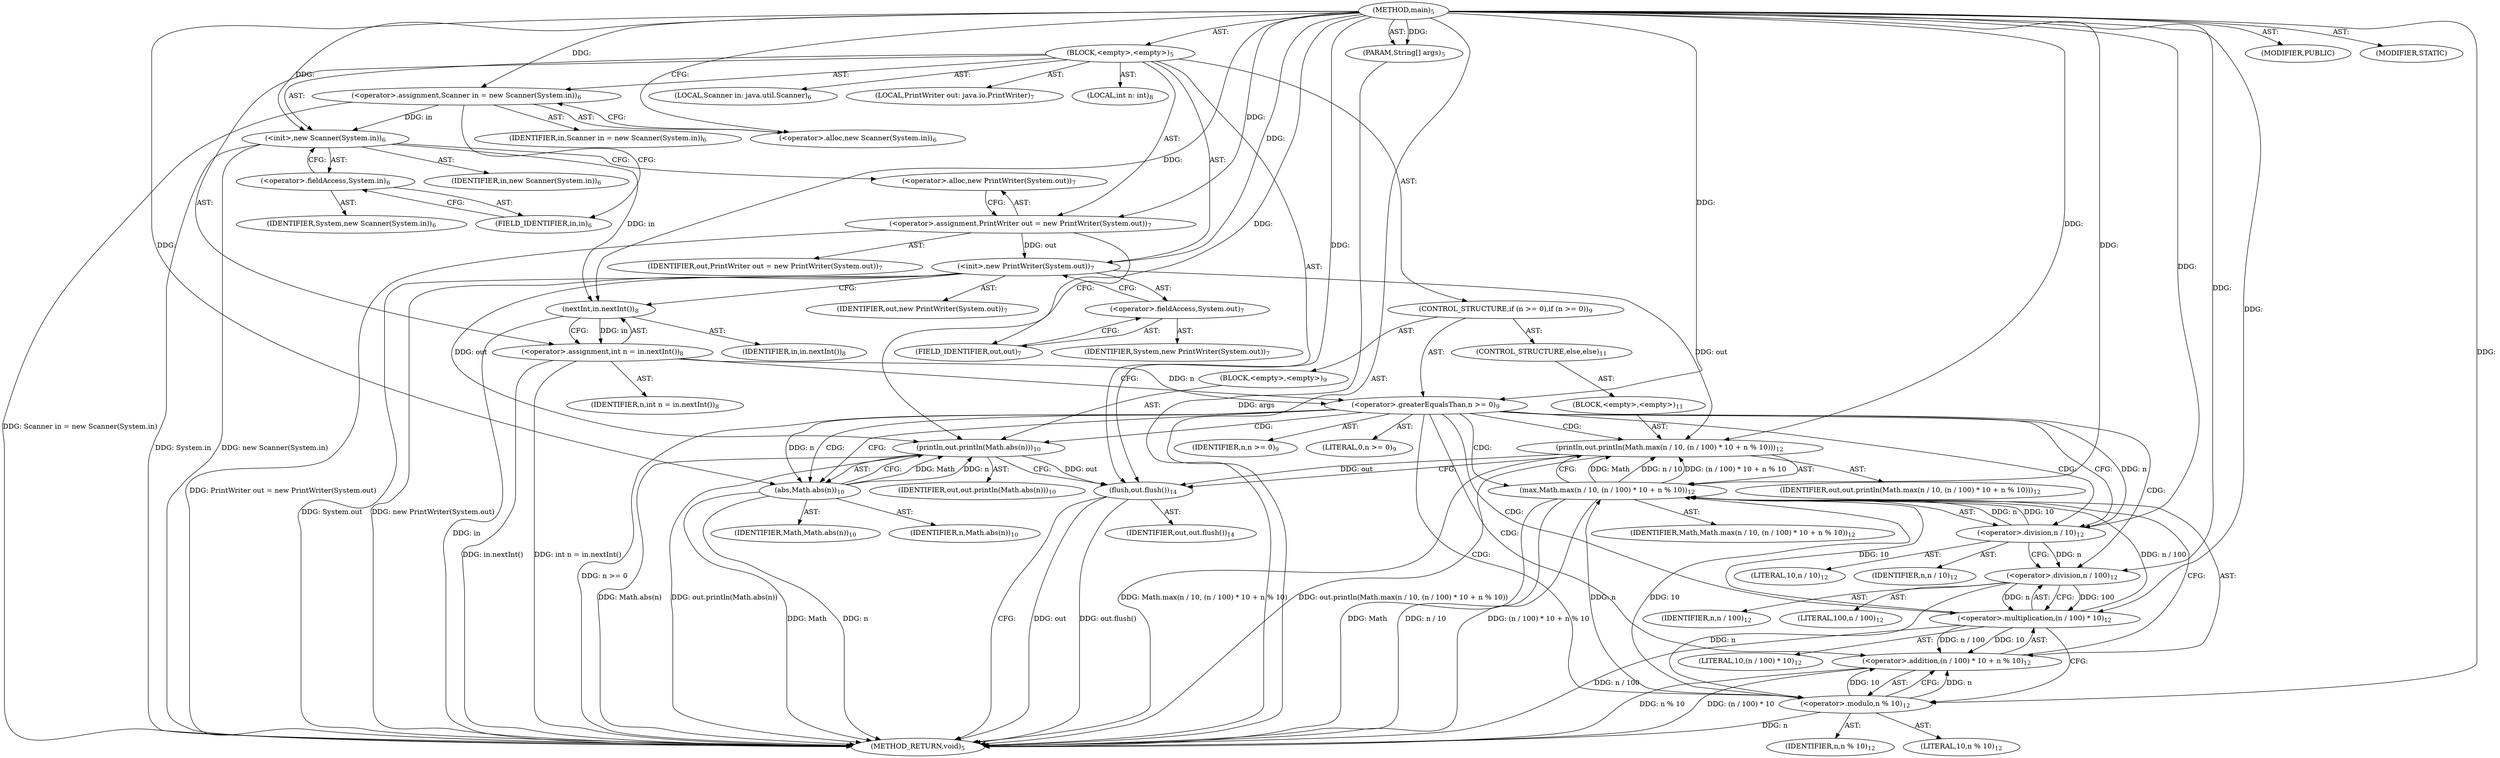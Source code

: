 digraph "main" {  
"21" [label = <(METHOD,main)<SUB>5</SUB>> ]
"22" [label = <(PARAM,String[] args)<SUB>5</SUB>> ]
"23" [label = <(BLOCK,&lt;empty&gt;,&lt;empty&gt;)<SUB>5</SUB>> ]
"4" [label = <(LOCAL,Scanner in: java.util.Scanner)<SUB>6</SUB>> ]
"24" [label = <(&lt;operator&gt;.assignment,Scanner in = new Scanner(System.in))<SUB>6</SUB>> ]
"25" [label = <(IDENTIFIER,in,Scanner in = new Scanner(System.in))<SUB>6</SUB>> ]
"26" [label = <(&lt;operator&gt;.alloc,new Scanner(System.in))<SUB>6</SUB>> ]
"27" [label = <(&lt;init&gt;,new Scanner(System.in))<SUB>6</SUB>> ]
"3" [label = <(IDENTIFIER,in,new Scanner(System.in))<SUB>6</SUB>> ]
"28" [label = <(&lt;operator&gt;.fieldAccess,System.in)<SUB>6</SUB>> ]
"29" [label = <(IDENTIFIER,System,new Scanner(System.in))<SUB>6</SUB>> ]
"30" [label = <(FIELD_IDENTIFIER,in,in)<SUB>6</SUB>> ]
"6" [label = <(LOCAL,PrintWriter out: java.io.PrintWriter)<SUB>7</SUB>> ]
"31" [label = <(&lt;operator&gt;.assignment,PrintWriter out = new PrintWriter(System.out))<SUB>7</SUB>> ]
"32" [label = <(IDENTIFIER,out,PrintWriter out = new PrintWriter(System.out))<SUB>7</SUB>> ]
"33" [label = <(&lt;operator&gt;.alloc,new PrintWriter(System.out))<SUB>7</SUB>> ]
"34" [label = <(&lt;init&gt;,new PrintWriter(System.out))<SUB>7</SUB>> ]
"5" [label = <(IDENTIFIER,out,new PrintWriter(System.out))<SUB>7</SUB>> ]
"35" [label = <(&lt;operator&gt;.fieldAccess,System.out)<SUB>7</SUB>> ]
"36" [label = <(IDENTIFIER,System,new PrintWriter(System.out))<SUB>7</SUB>> ]
"37" [label = <(FIELD_IDENTIFIER,out,out)<SUB>7</SUB>> ]
"38" [label = <(LOCAL,int n: int)<SUB>8</SUB>> ]
"39" [label = <(&lt;operator&gt;.assignment,int n = in.nextInt())<SUB>8</SUB>> ]
"40" [label = <(IDENTIFIER,n,int n = in.nextInt())<SUB>8</SUB>> ]
"41" [label = <(nextInt,in.nextInt())<SUB>8</SUB>> ]
"42" [label = <(IDENTIFIER,in,in.nextInt())<SUB>8</SUB>> ]
"43" [label = <(CONTROL_STRUCTURE,if (n &gt;= 0),if (n &gt;= 0))<SUB>9</SUB>> ]
"44" [label = <(&lt;operator&gt;.greaterEqualsThan,n &gt;= 0)<SUB>9</SUB>> ]
"45" [label = <(IDENTIFIER,n,n &gt;= 0)<SUB>9</SUB>> ]
"46" [label = <(LITERAL,0,n &gt;= 0)<SUB>9</SUB>> ]
"47" [label = <(BLOCK,&lt;empty&gt;,&lt;empty&gt;)<SUB>9</SUB>> ]
"48" [label = <(println,out.println(Math.abs(n)))<SUB>10</SUB>> ]
"49" [label = <(IDENTIFIER,out,out.println(Math.abs(n)))<SUB>10</SUB>> ]
"50" [label = <(abs,Math.abs(n))<SUB>10</SUB>> ]
"51" [label = <(IDENTIFIER,Math,Math.abs(n))<SUB>10</SUB>> ]
"52" [label = <(IDENTIFIER,n,Math.abs(n))<SUB>10</SUB>> ]
"53" [label = <(CONTROL_STRUCTURE,else,else)<SUB>11</SUB>> ]
"54" [label = <(BLOCK,&lt;empty&gt;,&lt;empty&gt;)<SUB>11</SUB>> ]
"55" [label = <(println,out.println(Math.max(n / 10, (n / 100) * 10 + n % 10)))<SUB>12</SUB>> ]
"56" [label = <(IDENTIFIER,out,out.println(Math.max(n / 10, (n / 100) * 10 + n % 10)))<SUB>12</SUB>> ]
"57" [label = <(max,Math.max(n / 10, (n / 100) * 10 + n % 10))<SUB>12</SUB>> ]
"58" [label = <(IDENTIFIER,Math,Math.max(n / 10, (n / 100) * 10 + n % 10))<SUB>12</SUB>> ]
"59" [label = <(&lt;operator&gt;.division,n / 10)<SUB>12</SUB>> ]
"60" [label = <(IDENTIFIER,n,n / 10)<SUB>12</SUB>> ]
"61" [label = <(LITERAL,10,n / 10)<SUB>12</SUB>> ]
"62" [label = <(&lt;operator&gt;.addition,(n / 100) * 10 + n % 10)<SUB>12</SUB>> ]
"63" [label = <(&lt;operator&gt;.multiplication,(n / 100) * 10)<SUB>12</SUB>> ]
"64" [label = <(&lt;operator&gt;.division,n / 100)<SUB>12</SUB>> ]
"65" [label = <(IDENTIFIER,n,n / 100)<SUB>12</SUB>> ]
"66" [label = <(LITERAL,100,n / 100)<SUB>12</SUB>> ]
"67" [label = <(LITERAL,10,(n / 100) * 10)<SUB>12</SUB>> ]
"68" [label = <(&lt;operator&gt;.modulo,n % 10)<SUB>12</SUB>> ]
"69" [label = <(IDENTIFIER,n,n % 10)<SUB>12</SUB>> ]
"70" [label = <(LITERAL,10,n % 10)<SUB>12</SUB>> ]
"71" [label = <(flush,out.flush())<SUB>14</SUB>> ]
"72" [label = <(IDENTIFIER,out,out.flush())<SUB>14</SUB>> ]
"73" [label = <(MODIFIER,PUBLIC)> ]
"74" [label = <(MODIFIER,STATIC)> ]
"75" [label = <(METHOD_RETURN,void)<SUB>5</SUB>> ]
  "21" -> "22"  [ label = "AST: "] 
  "21" -> "23"  [ label = "AST: "] 
  "21" -> "73"  [ label = "AST: "] 
  "21" -> "74"  [ label = "AST: "] 
  "21" -> "75"  [ label = "AST: "] 
  "23" -> "4"  [ label = "AST: "] 
  "23" -> "24"  [ label = "AST: "] 
  "23" -> "27"  [ label = "AST: "] 
  "23" -> "6"  [ label = "AST: "] 
  "23" -> "31"  [ label = "AST: "] 
  "23" -> "34"  [ label = "AST: "] 
  "23" -> "38"  [ label = "AST: "] 
  "23" -> "39"  [ label = "AST: "] 
  "23" -> "43"  [ label = "AST: "] 
  "23" -> "71"  [ label = "AST: "] 
  "24" -> "25"  [ label = "AST: "] 
  "24" -> "26"  [ label = "AST: "] 
  "27" -> "3"  [ label = "AST: "] 
  "27" -> "28"  [ label = "AST: "] 
  "28" -> "29"  [ label = "AST: "] 
  "28" -> "30"  [ label = "AST: "] 
  "31" -> "32"  [ label = "AST: "] 
  "31" -> "33"  [ label = "AST: "] 
  "34" -> "5"  [ label = "AST: "] 
  "34" -> "35"  [ label = "AST: "] 
  "35" -> "36"  [ label = "AST: "] 
  "35" -> "37"  [ label = "AST: "] 
  "39" -> "40"  [ label = "AST: "] 
  "39" -> "41"  [ label = "AST: "] 
  "41" -> "42"  [ label = "AST: "] 
  "43" -> "44"  [ label = "AST: "] 
  "43" -> "47"  [ label = "AST: "] 
  "43" -> "53"  [ label = "AST: "] 
  "44" -> "45"  [ label = "AST: "] 
  "44" -> "46"  [ label = "AST: "] 
  "47" -> "48"  [ label = "AST: "] 
  "48" -> "49"  [ label = "AST: "] 
  "48" -> "50"  [ label = "AST: "] 
  "50" -> "51"  [ label = "AST: "] 
  "50" -> "52"  [ label = "AST: "] 
  "53" -> "54"  [ label = "AST: "] 
  "54" -> "55"  [ label = "AST: "] 
  "55" -> "56"  [ label = "AST: "] 
  "55" -> "57"  [ label = "AST: "] 
  "57" -> "58"  [ label = "AST: "] 
  "57" -> "59"  [ label = "AST: "] 
  "57" -> "62"  [ label = "AST: "] 
  "59" -> "60"  [ label = "AST: "] 
  "59" -> "61"  [ label = "AST: "] 
  "62" -> "63"  [ label = "AST: "] 
  "62" -> "68"  [ label = "AST: "] 
  "63" -> "64"  [ label = "AST: "] 
  "63" -> "67"  [ label = "AST: "] 
  "64" -> "65"  [ label = "AST: "] 
  "64" -> "66"  [ label = "AST: "] 
  "68" -> "69"  [ label = "AST: "] 
  "68" -> "70"  [ label = "AST: "] 
  "71" -> "72"  [ label = "AST: "] 
  "24" -> "30"  [ label = "CFG: "] 
  "27" -> "33"  [ label = "CFG: "] 
  "31" -> "37"  [ label = "CFG: "] 
  "34" -> "41"  [ label = "CFG: "] 
  "39" -> "44"  [ label = "CFG: "] 
  "71" -> "75"  [ label = "CFG: "] 
  "26" -> "24"  [ label = "CFG: "] 
  "28" -> "27"  [ label = "CFG: "] 
  "33" -> "31"  [ label = "CFG: "] 
  "35" -> "34"  [ label = "CFG: "] 
  "41" -> "39"  [ label = "CFG: "] 
  "44" -> "50"  [ label = "CFG: "] 
  "44" -> "59"  [ label = "CFG: "] 
  "30" -> "28"  [ label = "CFG: "] 
  "37" -> "35"  [ label = "CFG: "] 
  "48" -> "71"  [ label = "CFG: "] 
  "50" -> "48"  [ label = "CFG: "] 
  "55" -> "71"  [ label = "CFG: "] 
  "57" -> "55"  [ label = "CFG: "] 
  "59" -> "64"  [ label = "CFG: "] 
  "62" -> "57"  [ label = "CFG: "] 
  "63" -> "68"  [ label = "CFG: "] 
  "68" -> "62"  [ label = "CFG: "] 
  "64" -> "63"  [ label = "CFG: "] 
  "21" -> "26"  [ label = "CFG: "] 
  "22" -> "75"  [ label = "DDG: args"] 
  "24" -> "75"  [ label = "DDG: Scanner in = new Scanner(System.in)"] 
  "27" -> "75"  [ label = "DDG: System.in"] 
  "27" -> "75"  [ label = "DDG: new Scanner(System.in)"] 
  "31" -> "75"  [ label = "DDG: PrintWriter out = new PrintWriter(System.out)"] 
  "34" -> "75"  [ label = "DDG: System.out"] 
  "34" -> "75"  [ label = "DDG: new PrintWriter(System.out)"] 
  "41" -> "75"  [ label = "DDG: in"] 
  "39" -> "75"  [ label = "DDG: in.nextInt()"] 
  "39" -> "75"  [ label = "DDG: int n = in.nextInt()"] 
  "44" -> "75"  [ label = "DDG: n &gt;= 0"] 
  "57" -> "75"  [ label = "DDG: Math"] 
  "57" -> "75"  [ label = "DDG: n / 10"] 
  "63" -> "75"  [ label = "DDG: n / 100"] 
  "62" -> "75"  [ label = "DDG: (n / 100) * 10"] 
  "68" -> "75"  [ label = "DDG: n"] 
  "62" -> "75"  [ label = "DDG: n % 10"] 
  "57" -> "75"  [ label = "DDG: (n / 100) * 10 + n % 10"] 
  "55" -> "75"  [ label = "DDG: Math.max(n / 10, (n / 100) * 10 + n % 10)"] 
  "55" -> "75"  [ label = "DDG: out.println(Math.max(n / 10, (n / 100) * 10 + n % 10))"] 
  "50" -> "75"  [ label = "DDG: Math"] 
  "50" -> "75"  [ label = "DDG: n"] 
  "48" -> "75"  [ label = "DDG: Math.abs(n)"] 
  "48" -> "75"  [ label = "DDG: out.println(Math.abs(n))"] 
  "71" -> "75"  [ label = "DDG: out"] 
  "71" -> "75"  [ label = "DDG: out.flush()"] 
  "21" -> "22"  [ label = "DDG: "] 
  "21" -> "24"  [ label = "DDG: "] 
  "21" -> "31"  [ label = "DDG: "] 
  "41" -> "39"  [ label = "DDG: in"] 
  "24" -> "27"  [ label = "DDG: in"] 
  "21" -> "27"  [ label = "DDG: "] 
  "31" -> "34"  [ label = "DDG: out"] 
  "21" -> "34"  [ label = "DDG: "] 
  "55" -> "71"  [ label = "DDG: out"] 
  "48" -> "71"  [ label = "DDG: out"] 
  "21" -> "71"  [ label = "DDG: "] 
  "27" -> "41"  [ label = "DDG: in"] 
  "21" -> "41"  [ label = "DDG: "] 
  "39" -> "44"  [ label = "DDG: n"] 
  "21" -> "44"  [ label = "DDG: "] 
  "34" -> "48"  [ label = "DDG: out"] 
  "21" -> "48"  [ label = "DDG: "] 
  "50" -> "48"  [ label = "DDG: Math"] 
  "50" -> "48"  [ label = "DDG: n"] 
  "21" -> "50"  [ label = "DDG: "] 
  "44" -> "50"  [ label = "DDG: n"] 
  "34" -> "55"  [ label = "DDG: out"] 
  "21" -> "55"  [ label = "DDG: "] 
  "57" -> "55"  [ label = "DDG: Math"] 
  "57" -> "55"  [ label = "DDG: n / 10"] 
  "57" -> "55"  [ label = "DDG: (n / 100) * 10 + n % 10"] 
  "21" -> "57"  [ label = "DDG: "] 
  "59" -> "57"  [ label = "DDG: n"] 
  "59" -> "57"  [ label = "DDG: 10"] 
  "63" -> "57"  [ label = "DDG: n / 100"] 
  "63" -> "57"  [ label = "DDG: 10"] 
  "68" -> "57"  [ label = "DDG: n"] 
  "68" -> "57"  [ label = "DDG: 10"] 
  "44" -> "59"  [ label = "DDG: n"] 
  "21" -> "59"  [ label = "DDG: "] 
  "63" -> "62"  [ label = "DDG: n / 100"] 
  "63" -> "62"  [ label = "DDG: 10"] 
  "68" -> "62"  [ label = "DDG: n"] 
  "68" -> "62"  [ label = "DDG: 10"] 
  "64" -> "63"  [ label = "DDG: n"] 
  "64" -> "63"  [ label = "DDG: 100"] 
  "21" -> "63"  [ label = "DDG: "] 
  "64" -> "68"  [ label = "DDG: n"] 
  "21" -> "68"  [ label = "DDG: "] 
  "59" -> "64"  [ label = "DDG: n"] 
  "21" -> "64"  [ label = "DDG: "] 
  "44" -> "48"  [ label = "CDG: "] 
  "44" -> "68"  [ label = "CDG: "] 
  "44" -> "50"  [ label = "CDG: "] 
  "44" -> "64"  [ label = "CDG: "] 
  "44" -> "59"  [ label = "CDG: "] 
  "44" -> "57"  [ label = "CDG: "] 
  "44" -> "55"  [ label = "CDG: "] 
  "44" -> "62"  [ label = "CDG: "] 
  "44" -> "63"  [ label = "CDG: "] 
}
